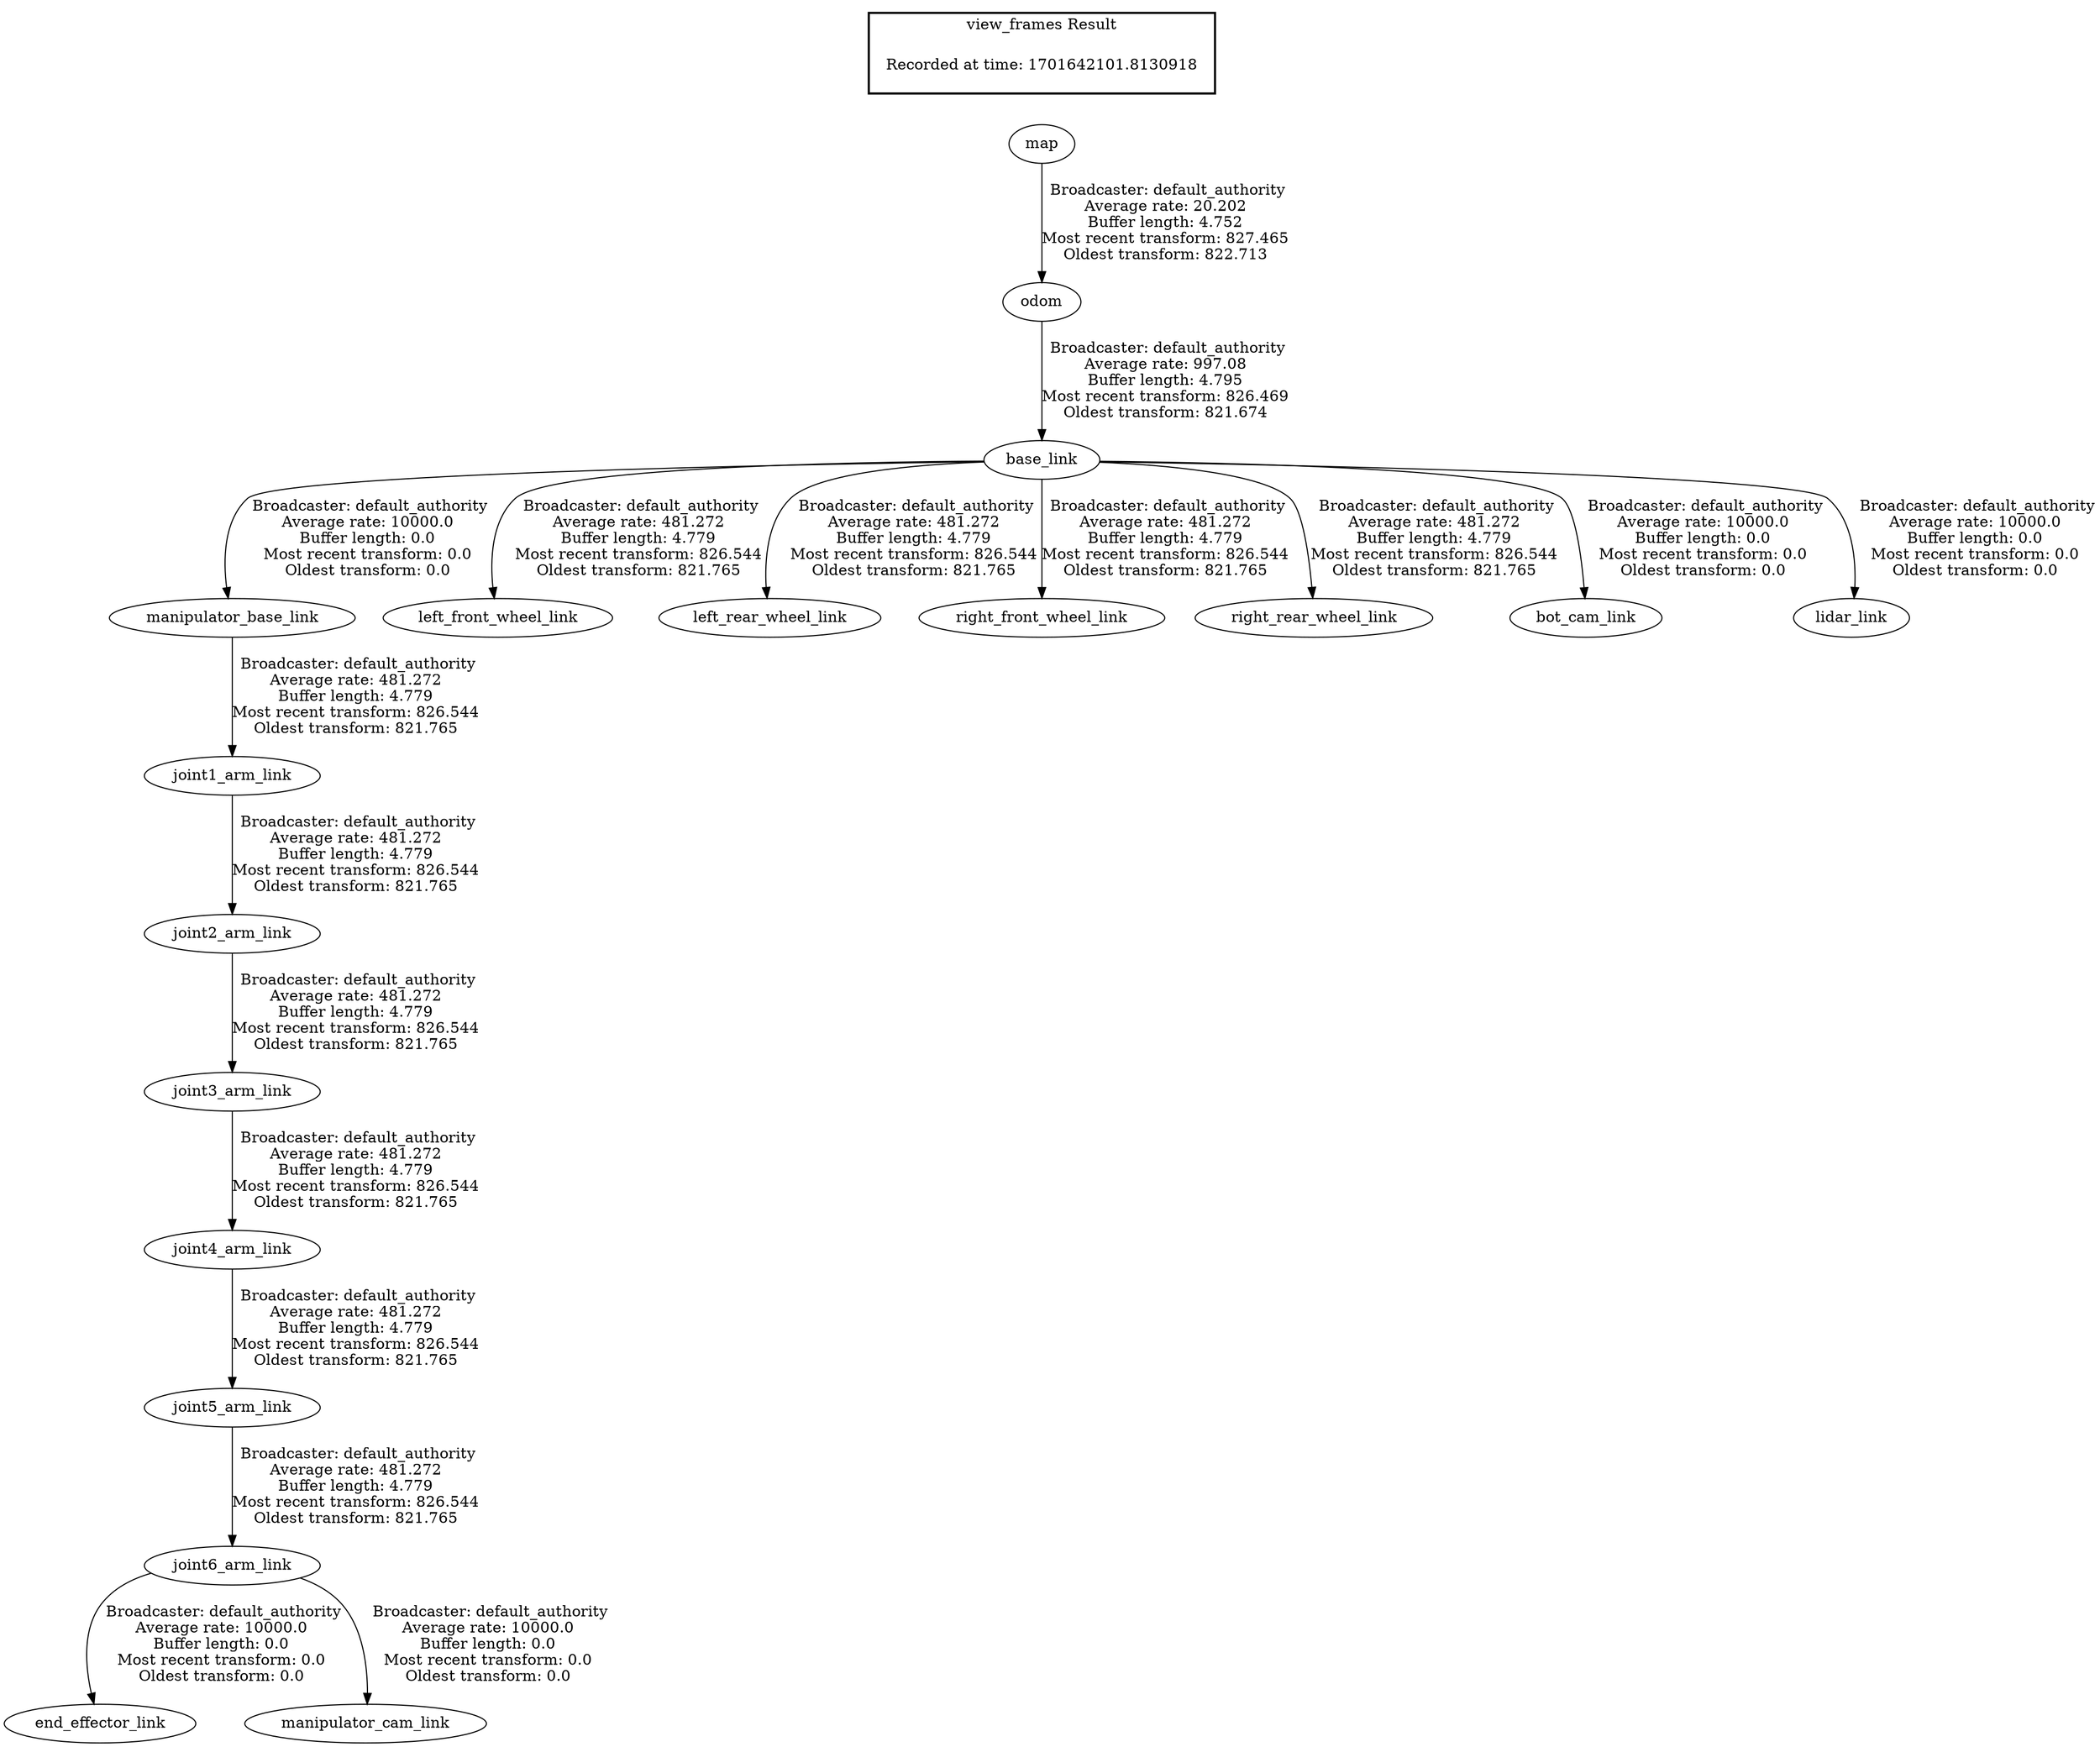 digraph G {
"manipulator_base_link" -> "joint1_arm_link"[label=" Broadcaster: default_authority\nAverage rate: 481.272\nBuffer length: 4.779\nMost recent transform: 826.544\nOldest transform: 821.765\n"];
"base_link" -> "manipulator_base_link"[label=" Broadcaster: default_authority\nAverage rate: 10000.0\nBuffer length: 0.0\nMost recent transform: 0.0\nOldest transform: 0.0\n"];
"joint1_arm_link" -> "joint2_arm_link"[label=" Broadcaster: default_authority\nAverage rate: 481.272\nBuffer length: 4.779\nMost recent transform: 826.544\nOldest transform: 821.765\n"];
"joint2_arm_link" -> "joint3_arm_link"[label=" Broadcaster: default_authority\nAverage rate: 481.272\nBuffer length: 4.779\nMost recent transform: 826.544\nOldest transform: 821.765\n"];
"joint3_arm_link" -> "joint4_arm_link"[label=" Broadcaster: default_authority\nAverage rate: 481.272\nBuffer length: 4.779\nMost recent transform: 826.544\nOldest transform: 821.765\n"];
"joint4_arm_link" -> "joint5_arm_link"[label=" Broadcaster: default_authority\nAverage rate: 481.272\nBuffer length: 4.779\nMost recent transform: 826.544\nOldest transform: 821.765\n"];
"joint5_arm_link" -> "joint6_arm_link"[label=" Broadcaster: default_authority\nAverage rate: 481.272\nBuffer length: 4.779\nMost recent transform: 826.544\nOldest transform: 821.765\n"];
"base_link" -> "left_front_wheel_link"[label=" Broadcaster: default_authority\nAverage rate: 481.272\nBuffer length: 4.779\nMost recent transform: 826.544\nOldest transform: 821.765\n"];
"odom" -> "base_link"[label=" Broadcaster: default_authority\nAverage rate: 997.08\nBuffer length: 4.795\nMost recent transform: 826.469\nOldest transform: 821.674\n"];
"base_link" -> "left_rear_wheel_link"[label=" Broadcaster: default_authority\nAverage rate: 481.272\nBuffer length: 4.779\nMost recent transform: 826.544\nOldest transform: 821.765\n"];
"base_link" -> "right_front_wheel_link"[label=" Broadcaster: default_authority\nAverage rate: 481.272\nBuffer length: 4.779\nMost recent transform: 826.544\nOldest transform: 821.765\n"];
"base_link" -> "right_rear_wheel_link"[label=" Broadcaster: default_authority\nAverage rate: 481.272\nBuffer length: 4.779\nMost recent transform: 826.544\nOldest transform: 821.765\n"];
"base_link" -> "bot_cam_link"[label=" Broadcaster: default_authority\nAverage rate: 10000.0\nBuffer length: 0.0\nMost recent transform: 0.0\nOldest transform: 0.0\n"];
"joint6_arm_link" -> "end_effector_link"[label=" Broadcaster: default_authority\nAverage rate: 10000.0\nBuffer length: 0.0\nMost recent transform: 0.0\nOldest transform: 0.0\n"];
"base_link" -> "lidar_link"[label=" Broadcaster: default_authority\nAverage rate: 10000.0\nBuffer length: 0.0\nMost recent transform: 0.0\nOldest transform: 0.0\n"];
"joint6_arm_link" -> "manipulator_cam_link"[label=" Broadcaster: default_authority\nAverage rate: 10000.0\nBuffer length: 0.0\nMost recent transform: 0.0\nOldest transform: 0.0\n"];
"map" -> "odom"[label=" Broadcaster: default_authority\nAverage rate: 20.202\nBuffer length: 4.752\nMost recent transform: 827.465\nOldest transform: 822.713\n"];
edge [style=invis];
 subgraph cluster_legend { style=bold; color=black; label ="view_frames Result";
"Recorded at time: 1701642101.8130918"[ shape=plaintext ] ;
}->"map";
}